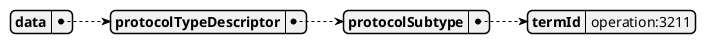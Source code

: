 @startjson

{
    "data": {
        "protocolTypeDescriptor": {
            "protocolSubtype": {
                "termId": "operation:3211"
            }
        }
    }
}
@endjson